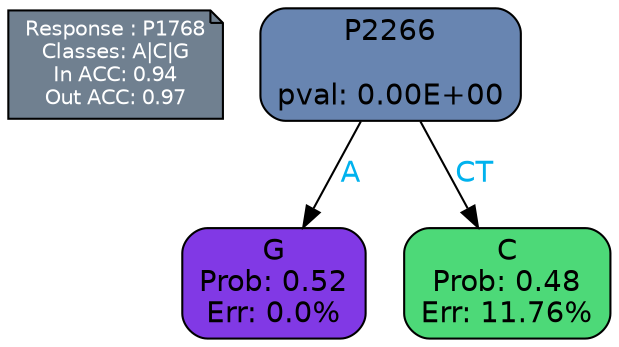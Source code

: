 digraph Tree {
node [shape=box, style="filled, rounded", color="black", fontname=helvetica] ;
graph [ranksep=equally, splines=polylines, bgcolor=transparent, dpi=600] ;
edge [fontname=helvetica] ;
LEGEND [label="Response : P1768
Classes: A|C|G
In ACC: 0.94
Out ACC: 0.97
",shape=note,align=left,style=filled,fillcolor="slategray",fontcolor="white",fontsize=10];1 [label="P2266

pval: 0.00E+00", fillcolor="#6885b1"] ;
2 [label="G
Prob: 0.52
Err: 0.0%", fillcolor="#8139e5"] ;
3 [label="C
Prob: 0.48
Err: 11.76%", fillcolor="#4dd978"] ;
1 -> 2 [label="A",fontcolor=deepskyblue2] ;
1 -> 3 [label="CT",fontcolor=deepskyblue2] ;
{rank = same; 2;3;}{rank = same; LEGEND;1;}}